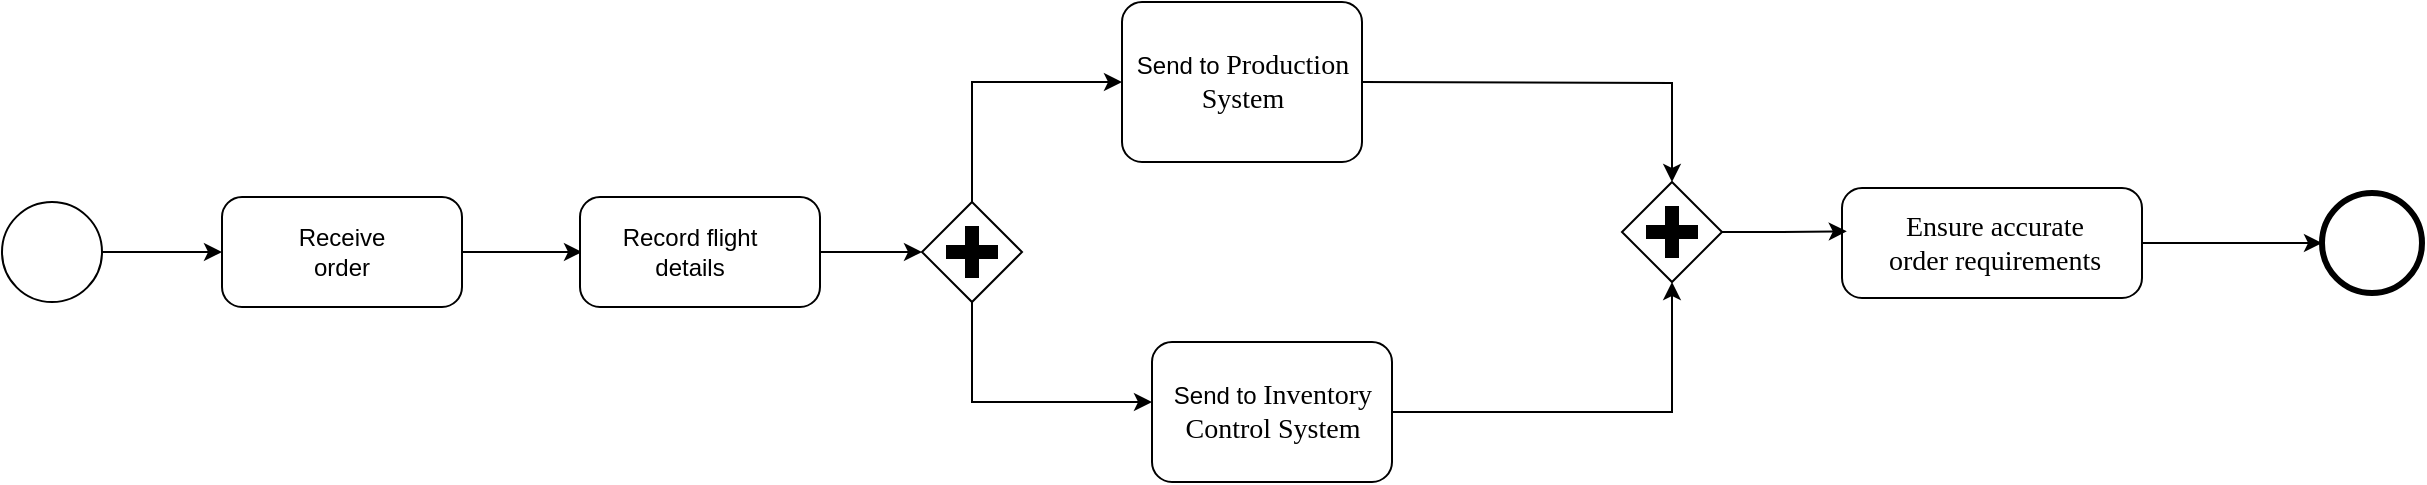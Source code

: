 <mxfile version="26.0.1">
  <diagram name="第 1 页" id="kunoE562ZuYw9vsu3_-h">
    <mxGraphModel dx="1221" dy="1894" grid="1" gridSize="10" guides="1" tooltips="1" connect="1" arrows="1" fold="1" page="1" pageScale="1" pageWidth="827" pageHeight="1169" math="0" shadow="0">
      <root>
        <mxCell id="0" />
        <mxCell id="1" parent="0" />
        <mxCell id="fXp9aWVOsmLKfyarqgo--42" value="" style="points=[[0.145,0.145,0],[0.5,0,0],[0.855,0.145,0],[1,0.5,0],[0.855,0.855,0],[0.5,1,0],[0.145,0.855,0],[0,0.5,0]];shape=mxgraph.bpmn.event;html=1;verticalLabelPosition=bottom;labelBackgroundColor=#ffffff;verticalAlign=top;align=center;perimeter=ellipsePerimeter;outlineConnect=0;aspect=fixed;outline=standard;symbol=general;" parent="1" vertex="1">
          <mxGeometry x="80" y="40" width="50" height="50" as="geometry" />
        </mxCell>
        <mxCell id="fXp9aWVOsmLKfyarqgo--43" value="" style="points=[[0.145,0.145,0],[0.5,0,0],[0.855,0.145,0],[1,0.5,0],[0.855,0.855,0],[0.5,1,0],[0.145,0.855,0],[0,0.5,0]];shape=mxgraph.bpmn.event;html=1;verticalLabelPosition=bottom;labelBackgroundColor=#ffffff;verticalAlign=top;align=center;perimeter=ellipsePerimeter;outlineConnect=0;aspect=fixed;outline=standard;symbol=general;strokeWidth=3;" parent="1" vertex="1">
          <mxGeometry x="1240" y="35.5" width="50" height="50" as="geometry" />
        </mxCell>
        <mxCell id="fXp9aWVOsmLKfyarqgo--52" style="edgeStyle=orthogonalEdgeStyle;rounded=0;orthogonalLoop=1;jettySize=auto;html=1;" parent="1" source="fXp9aWVOsmLKfyarqgo--45" edge="1">
          <mxGeometry relative="1" as="geometry">
            <mxPoint x="370" y="65" as="targetPoint" />
          </mxGeometry>
        </mxCell>
        <mxCell id="fXp9aWVOsmLKfyarqgo--45" value="" style="points=[[0.25,0,0],[0.5,0,0],[0.75,0,0],[1,0.25,0],[1,0.5,0],[1,0.75,0],[0.75,1,0],[0.5,1,0],[0.25,1,0],[0,0.75,0],[0,0.5,0],[0,0.25,0]];shape=mxgraph.bpmn.task;whiteSpace=wrap;rectStyle=rounded;size=10;html=1;container=1;expand=0;collapsible=0;taskMarker=abstract;" parent="1" vertex="1">
          <mxGeometry x="190" y="37.5" width="120" height="55" as="geometry" />
        </mxCell>
        <mxCell id="fXp9aWVOsmLKfyarqgo--47" value="Receive order" style="text;html=1;align=center;verticalAlign=middle;whiteSpace=wrap;rounded=0;" parent="fXp9aWVOsmLKfyarqgo--45" vertex="1">
          <mxGeometry x="30" y="12.5" width="60" height="30" as="geometry" />
        </mxCell>
        <mxCell id="fXp9aWVOsmLKfyarqgo--46" style="edgeStyle=orthogonalEdgeStyle;rounded=0;orthogonalLoop=1;jettySize=auto;html=1;entryX=0;entryY=0.5;entryDx=0;entryDy=0;entryPerimeter=0;" parent="1" source="fXp9aWVOsmLKfyarqgo--42" target="fXp9aWVOsmLKfyarqgo--45" edge="1">
          <mxGeometry relative="1" as="geometry" />
        </mxCell>
        <mxCell id="fXp9aWVOsmLKfyarqgo--59" style="edgeStyle=orthogonalEdgeStyle;rounded=0;orthogonalLoop=1;jettySize=auto;html=1;exitX=0.5;exitY=1;exitDx=0;exitDy=0;exitPerimeter=0;" parent="1" source="fXp9aWVOsmLKfyarqgo--48" edge="1">
          <mxGeometry relative="1" as="geometry">
            <mxPoint x="655" y="140" as="targetPoint" />
            <mxPoint x="590" y="90" as="sourcePoint" />
            <Array as="points">
              <mxPoint x="565" y="140" />
            </Array>
          </mxGeometry>
        </mxCell>
        <mxCell id="fXp9aWVOsmLKfyarqgo--48" value="" style="points=[[0.25,0.25,0],[0.5,0,0],[0.75,0.25,0],[1,0.5,0],[0.75,0.75,0],[0.5,1,0],[0.25,0.75,0],[0,0.5,0]];shape=mxgraph.bpmn.gateway2;html=1;verticalLabelPosition=bottom;labelBackgroundColor=#ffffff;verticalAlign=top;align=center;perimeter=rhombusPerimeter;outlineConnect=0;outline=none;symbol=none;gwType=parallel;" parent="1" vertex="1">
          <mxGeometry x="540" y="40" width="50" height="50" as="geometry" />
        </mxCell>
        <mxCell id="fXp9aWVOsmLKfyarqgo--49" value="" style="points=[[0.25,0,0],[0.5,0,0],[0.75,0,0],[1,0.25,0],[1,0.5,0],[1,0.75,0],[0.75,1,0],[0.5,1,0],[0.25,1,0],[0,0.75,0],[0,0.5,0],[0,0.25,0]];shape=mxgraph.bpmn.task;whiteSpace=wrap;rectStyle=rounded;size=10;html=1;container=1;expand=0;collapsible=0;taskMarker=abstract;" parent="1" vertex="1">
          <mxGeometry x="369" y="37.5" width="120" height="55" as="geometry" />
        </mxCell>
        <mxCell id="fXp9aWVOsmLKfyarqgo--50" value="Record flight details" style="text;html=1;align=center;verticalAlign=middle;whiteSpace=wrap;rounded=0;" parent="fXp9aWVOsmLKfyarqgo--49" vertex="1">
          <mxGeometry x="15" y="12.5" width="80" height="30" as="geometry" />
        </mxCell>
        <mxCell id="fXp9aWVOsmLKfyarqgo--53" style="edgeStyle=orthogonalEdgeStyle;rounded=0;orthogonalLoop=1;jettySize=auto;html=1;entryX=0;entryY=0.5;entryDx=0;entryDy=0;entryPerimeter=0;" parent="1" source="fXp9aWVOsmLKfyarqgo--49" target="fXp9aWVOsmLKfyarqgo--48" edge="1">
          <mxGeometry relative="1" as="geometry" />
        </mxCell>
        <mxCell id="fXp9aWVOsmLKfyarqgo--54" value="" style="points=[[0.25,0,0],[0.5,0,0],[0.75,0,0],[1,0.25,0],[1,0.5,0],[1,0.75,0],[0.75,1,0],[0.5,1,0],[0.25,1,0],[0,0.75,0],[0,0.5,0],[0,0.25,0]];shape=mxgraph.bpmn.task;whiteSpace=wrap;rectStyle=rounded;size=10;html=1;container=1;expand=0;collapsible=0;taskMarker=abstract;" parent="1" vertex="1">
          <mxGeometry x="640" y="-60" width="120" height="80" as="geometry" />
        </mxCell>
        <mxCell id="fXp9aWVOsmLKfyarqgo--62" style="edgeStyle=orthogonalEdgeStyle;rounded=0;orthogonalLoop=1;jettySize=auto;html=1;entryX=0.5;entryY=0;entryDx=0;entryDy=0;entryPerimeter=0;" parent="fXp9aWVOsmLKfyarqgo--54" target="Cx8p_q59IBlN97fOhoVx-2" edge="1">
          <mxGeometry relative="1" as="geometry">
            <mxPoint x="272" y="90" as="targetPoint" />
            <mxPoint x="119.5" y="40" as="sourcePoint" />
          </mxGeometry>
        </mxCell>
        <mxCell id="fXp9aWVOsmLKfyarqgo--55" value="Send to&amp;nbsp;&lt;span style=&quot;font-family: Calibri; font-size: 10.5pt; background-color: initial;&quot;&gt;Production System&lt;/span&gt;" style="text;html=1;align=center;verticalAlign=middle;whiteSpace=wrap;rounded=0;" parent="fXp9aWVOsmLKfyarqgo--54" vertex="1">
          <mxGeometry x="2.5" y="18.18" width="115" height="43.64" as="geometry" />
        </mxCell>
        <mxCell id="fXp9aWVOsmLKfyarqgo--56" value="" style="points=[[0.25,0,0],[0.5,0,0],[0.75,0,0],[1,0.25,0],[1,0.5,0],[1,0.75,0],[0.75,1,0],[0.5,1,0],[0.25,1,0],[0,0.75,0],[0,0.5,0],[0,0.25,0]];shape=mxgraph.bpmn.task;whiteSpace=wrap;rectStyle=rounded;size=10;html=1;container=1;expand=0;collapsible=0;taskMarker=abstract;" parent="1" vertex="1">
          <mxGeometry x="655" y="110" width="120" height="70" as="geometry" />
        </mxCell>
        <mxCell id="fXp9aWVOsmLKfyarqgo--57" value="Send to&amp;nbsp;&lt;span style=&quot;font-family: Calibri; font-size: 10.5pt; background-color: initial;&quot;&gt;Inventory Control System&lt;/span&gt;" style="text;html=1;align=center;verticalAlign=middle;whiteSpace=wrap;rounded=0;" parent="fXp9aWVOsmLKfyarqgo--56" vertex="1">
          <mxGeometry x="7.5" y="15.91" width="105" height="38.18" as="geometry" />
        </mxCell>
        <mxCell id="fXp9aWVOsmLKfyarqgo--58" style="edgeStyle=orthogonalEdgeStyle;rounded=0;orthogonalLoop=1;jettySize=auto;html=1;exitX=0.5;exitY=0;exitDx=0;exitDy=0;exitPerimeter=0;entryX=0;entryY=0.5;entryDx=0;entryDy=0;entryPerimeter=0;" parent="1" source="fXp9aWVOsmLKfyarqgo--48" target="fXp9aWVOsmLKfyarqgo--54" edge="1">
          <mxGeometry relative="1" as="geometry" />
        </mxCell>
        <mxCell id="rSowME8vh13iNr4Y3dQu-3" value="" style="edgeStyle=orthogonalEdgeStyle;rounded=0;orthogonalLoop=1;jettySize=auto;html=1;" parent="1" source="fXp9aWVOsmLKfyarqgo--60" target="fXp9aWVOsmLKfyarqgo--43" edge="1">
          <mxGeometry relative="1" as="geometry" />
        </mxCell>
        <mxCell id="fXp9aWVOsmLKfyarqgo--60" value="" style="points=[[0.25,0,0],[0.5,0,0],[0.75,0,0],[1,0.25,0],[1,0.5,0],[1,0.75,0],[0.75,1,0],[0.5,1,0],[0.25,1,0],[0,0.75,0],[0,0.5,0],[0,0.25,0]];shape=mxgraph.bpmn.task;whiteSpace=wrap;rectStyle=rounded;size=10;html=1;container=1;expand=0;collapsible=0;taskMarker=abstract;" parent="1" vertex="1">
          <mxGeometry x="1000" y="33" width="150" height="55" as="geometry" />
        </mxCell>
        <mxCell id="rSowME8vh13iNr4Y3dQu-1" style="edgeStyle=orthogonalEdgeStyle;rounded=0;orthogonalLoop=1;jettySize=auto;html=1;entryX=0.5;entryY=1;entryDx=0;entryDy=0;entryPerimeter=0;" parent="1" source="fXp9aWVOsmLKfyarqgo--56" target="Cx8p_q59IBlN97fOhoVx-2" edge="1">
          <mxGeometry relative="1" as="geometry">
            <mxPoint x="920" y="80" as="targetPoint" />
          </mxGeometry>
        </mxCell>
        <mxCell id="Cx8p_q59IBlN97fOhoVx-2" value="" style="points=[[0.25,0.25,0],[0.5,0,0],[0.75,0.25,0],[1,0.5,0],[0.75,0.75,0],[0.5,1,0],[0.25,0.75,0],[0,0.5,0]];shape=mxgraph.bpmn.gateway2;html=1;verticalLabelPosition=bottom;labelBackgroundColor=#ffffff;verticalAlign=top;align=center;perimeter=rhombusPerimeter;outlineConnect=0;outline=none;symbol=none;gwType=parallel;" parent="1" vertex="1">
          <mxGeometry x="890" y="30" width="50" height="50" as="geometry" />
        </mxCell>
        <mxCell id="fXp9aWVOsmLKfyarqgo--61" value="&lt;p class=&quot;MsoNormal&quot;&gt;&lt;span style=&quot;mso-spacerun:&#39;yes&#39;;font-family:Calibri;mso-fareast-font-family:宋体;&lt;br/&gt;mso-bidi-font-family:&#39;Times New Roman&#39;;font-size:10.5pt;mso-font-kerning:1.0pt;&quot;&gt;Ensure accurate order requirements&lt;/span&gt;&lt;/p&gt;" style="text;html=1;align=center;verticalAlign=middle;whiteSpace=wrap;rounded=0;" parent="1" vertex="1">
          <mxGeometry x="1015.75" y="45.5" width="121.25" height="30" as="geometry" />
        </mxCell>
        <mxCell id="Cx8p_q59IBlN97fOhoVx-5" style="edgeStyle=orthogonalEdgeStyle;rounded=0;orthogonalLoop=1;jettySize=auto;html=1;entryX=0.016;entryY=0.394;entryDx=0;entryDy=0;entryPerimeter=0;" parent="1" source="Cx8p_q59IBlN97fOhoVx-2" target="fXp9aWVOsmLKfyarqgo--60" edge="1">
          <mxGeometry relative="1" as="geometry" />
        </mxCell>
      </root>
    </mxGraphModel>
  </diagram>
</mxfile>
